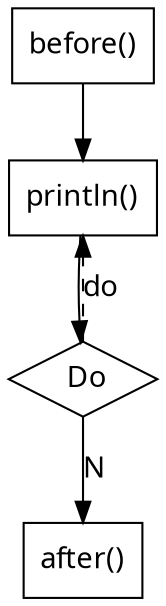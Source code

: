 digraph G_6 {
  node [
    shape = rect;
    fontname = "Handlee";
  ]
  edge [
    fontname = "Handlee";
  ]
  bgcolor = transparent;
  fontname = "Handlee";
  compound = true;
  s_98_2 [
    class = "methodInvocation";
    label = "before()";
    fillcolor = white;
    style = filled;
  ];
  do_99 [
    class = "do";
    label = " Do";
    fillcolor = white;
    shape = diamond;
    style = filled;
  ];
  s_100_2 [
    class = "methodInvocation";
    label = "println()";
    fillcolor = white;
    style = filled;
  ];
  s_102_2 [
    class = "methodInvocation";
    label = "after()";
    fillcolor = white;
    style = filled;
  ];
  s_98_2 -> s_100_2;
  do_99 -> s_100_2 [
    label="do";
    style = dashed;
  ];
  s_100_2 -> do_99;
  do_99 -> s_102_2 [
    label="N";
  ];

}

